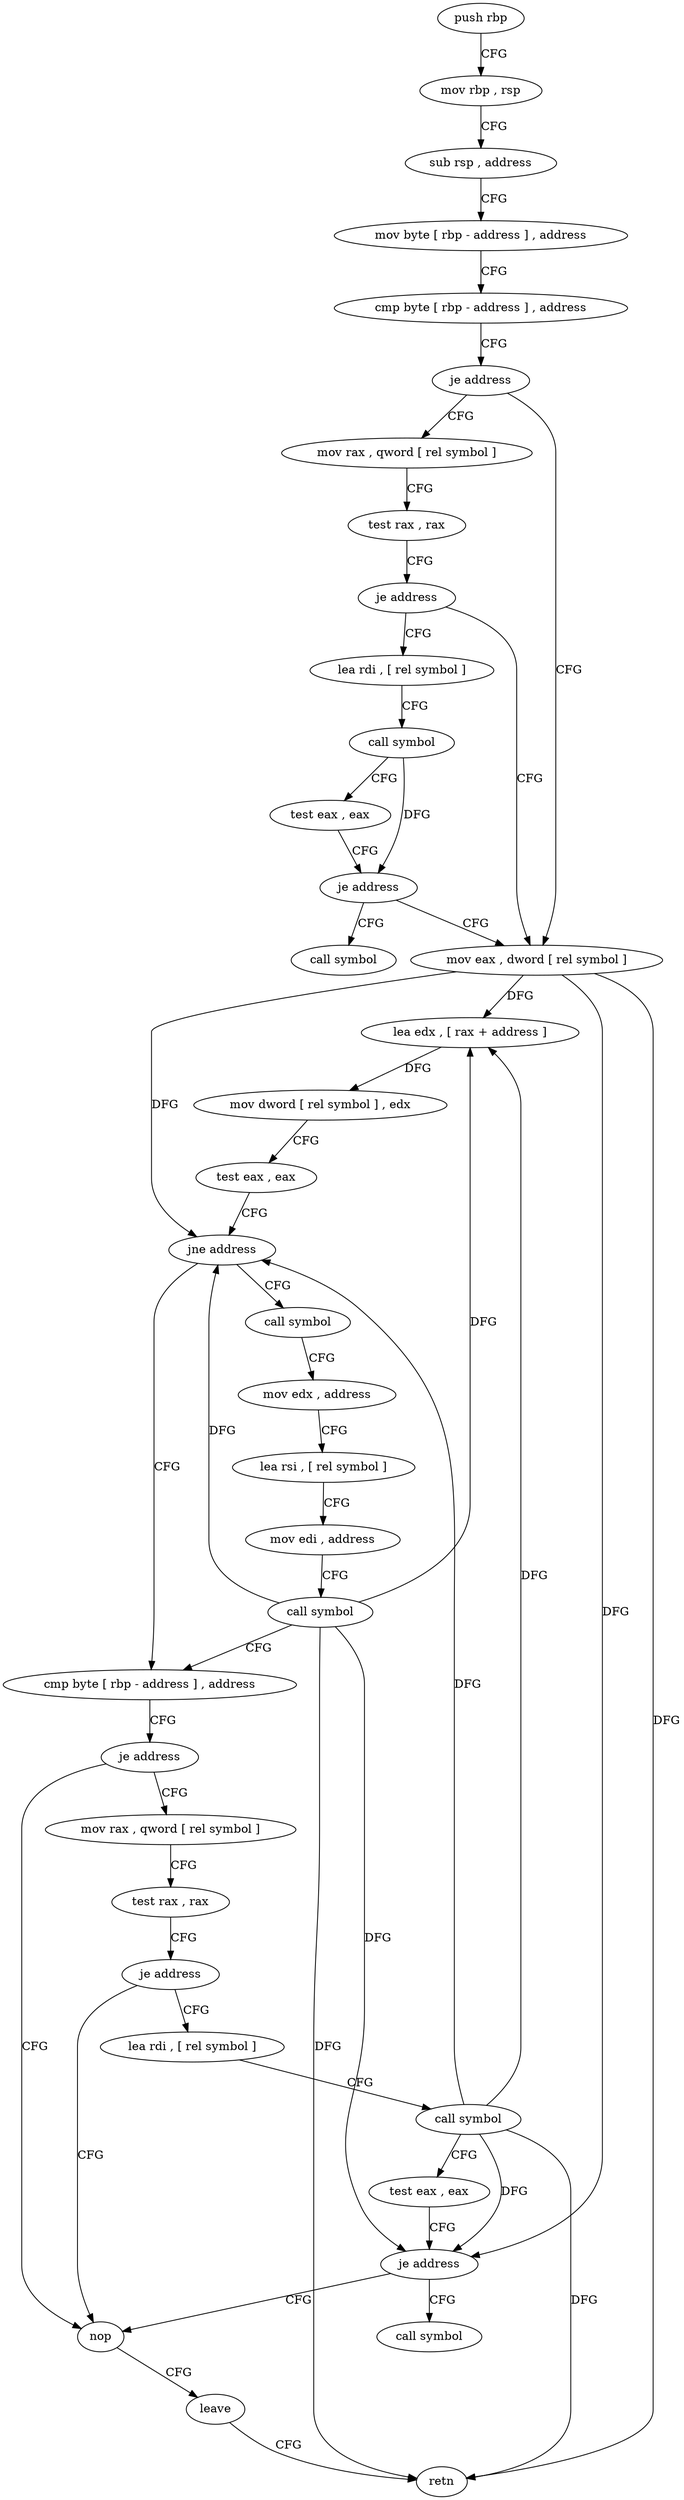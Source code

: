 digraph "func" {
"211780" [label = "push rbp" ]
"211781" [label = "mov rbp , rsp" ]
"211784" [label = "sub rsp , address" ]
"211788" [label = "mov byte [ rbp - address ] , address" ]
"211792" [label = "cmp byte [ rbp - address ] , address" ]
"211796" [label = "je address" ]
"211831" [label = "mov eax , dword [ rel symbol ]" ]
"211798" [label = "mov rax , qword [ rel symbol ]" ]
"211837" [label = "lea edx , [ rax + address ]" ]
"211840" [label = "mov dword [ rel symbol ] , edx" ]
"211846" [label = "test eax , eax" ]
"211848" [label = "jne address" ]
"211877" [label = "cmp byte [ rbp - address ] , address" ]
"211850" [label = "call symbol" ]
"211805" [label = "test rax , rax" ]
"211808" [label = "je address" ]
"211810" [label = "lea rdi , [ rel symbol ]" ]
"211881" [label = "je address" ]
"211916" [label = "nop" ]
"211883" [label = "mov rax , qword [ rel symbol ]" ]
"211855" [label = "mov edx , address" ]
"211860" [label = "lea rsi , [ rel symbol ]" ]
"211867" [label = "mov edi , address" ]
"211872" [label = "call symbol" ]
"211817" [label = "call symbol" ]
"211822" [label = "test eax , eax" ]
"211824" [label = "je address" ]
"211826" [label = "call symbol" ]
"211917" [label = "leave" ]
"211918" [label = "retn" ]
"211890" [label = "test rax , rax" ]
"211893" [label = "je address" ]
"211895" [label = "lea rdi , [ rel symbol ]" ]
"211902" [label = "call symbol" ]
"211907" [label = "test eax , eax" ]
"211909" [label = "je address" ]
"211911" [label = "call symbol" ]
"211780" -> "211781" [ label = "CFG" ]
"211781" -> "211784" [ label = "CFG" ]
"211784" -> "211788" [ label = "CFG" ]
"211788" -> "211792" [ label = "CFG" ]
"211792" -> "211796" [ label = "CFG" ]
"211796" -> "211831" [ label = "CFG" ]
"211796" -> "211798" [ label = "CFG" ]
"211831" -> "211837" [ label = "DFG" ]
"211831" -> "211848" [ label = "DFG" ]
"211831" -> "211918" [ label = "DFG" ]
"211831" -> "211909" [ label = "DFG" ]
"211798" -> "211805" [ label = "CFG" ]
"211837" -> "211840" [ label = "DFG" ]
"211840" -> "211846" [ label = "CFG" ]
"211846" -> "211848" [ label = "CFG" ]
"211848" -> "211877" [ label = "CFG" ]
"211848" -> "211850" [ label = "CFG" ]
"211877" -> "211881" [ label = "CFG" ]
"211850" -> "211855" [ label = "CFG" ]
"211805" -> "211808" [ label = "CFG" ]
"211808" -> "211831" [ label = "CFG" ]
"211808" -> "211810" [ label = "CFG" ]
"211810" -> "211817" [ label = "CFG" ]
"211881" -> "211916" [ label = "CFG" ]
"211881" -> "211883" [ label = "CFG" ]
"211916" -> "211917" [ label = "CFG" ]
"211883" -> "211890" [ label = "CFG" ]
"211855" -> "211860" [ label = "CFG" ]
"211860" -> "211867" [ label = "CFG" ]
"211867" -> "211872" [ label = "CFG" ]
"211872" -> "211877" [ label = "CFG" ]
"211872" -> "211837" [ label = "DFG" ]
"211872" -> "211848" [ label = "DFG" ]
"211872" -> "211918" [ label = "DFG" ]
"211872" -> "211909" [ label = "DFG" ]
"211817" -> "211822" [ label = "CFG" ]
"211817" -> "211824" [ label = "DFG" ]
"211822" -> "211824" [ label = "CFG" ]
"211824" -> "211831" [ label = "CFG" ]
"211824" -> "211826" [ label = "CFG" ]
"211917" -> "211918" [ label = "CFG" ]
"211890" -> "211893" [ label = "CFG" ]
"211893" -> "211916" [ label = "CFG" ]
"211893" -> "211895" [ label = "CFG" ]
"211895" -> "211902" [ label = "CFG" ]
"211902" -> "211907" [ label = "CFG" ]
"211902" -> "211837" [ label = "DFG" ]
"211902" -> "211848" [ label = "DFG" ]
"211902" -> "211918" [ label = "DFG" ]
"211902" -> "211909" [ label = "DFG" ]
"211907" -> "211909" [ label = "CFG" ]
"211909" -> "211916" [ label = "CFG" ]
"211909" -> "211911" [ label = "CFG" ]
}
